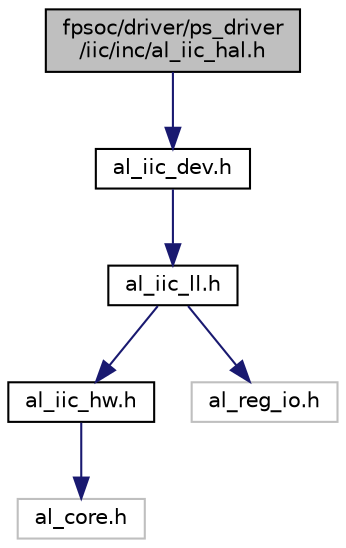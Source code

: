 digraph "fpsoc/driver/ps_driver/iic/inc/al_iic_hal.h"
{
  edge [fontname="Helvetica",fontsize="10",labelfontname="Helvetica",labelfontsize="10"];
  node [fontname="Helvetica",fontsize="10",shape=record];
  Node0 [label="fpsoc/driver/ps_driver\l/iic/inc/al_iic_hal.h",height=0.2,width=0.4,color="black", fillcolor="grey75", style="filled", fontcolor="black"];
  Node0 -> Node1 [color="midnightblue",fontsize="10",style="solid",fontname="Helvetica"];
  Node1 [label="al_iic_dev.h",height=0.2,width=0.4,color="black", fillcolor="white", style="filled",URL="$al__iic__dev_8h.html"];
  Node1 -> Node2 [color="midnightblue",fontsize="10",style="solid",fontname="Helvetica"];
  Node2 [label="al_iic_ll.h",height=0.2,width=0.4,color="black", fillcolor="white", style="filled",URL="$al__iic__ll_8h.html"];
  Node2 -> Node3 [color="midnightblue",fontsize="10",style="solid",fontname="Helvetica"];
  Node3 [label="al_iic_hw.h",height=0.2,width=0.4,color="black", fillcolor="white", style="filled",URL="$al__iic__hw_8h.html"];
  Node3 -> Node4 [color="midnightblue",fontsize="10",style="solid",fontname="Helvetica"];
  Node4 [label="al_core.h",height=0.2,width=0.4,color="grey75", fillcolor="white", style="filled"];
  Node2 -> Node5 [color="midnightblue",fontsize="10",style="solid",fontname="Helvetica"];
  Node5 [label="al_reg_io.h",height=0.2,width=0.4,color="grey75", fillcolor="white", style="filled"];
}
